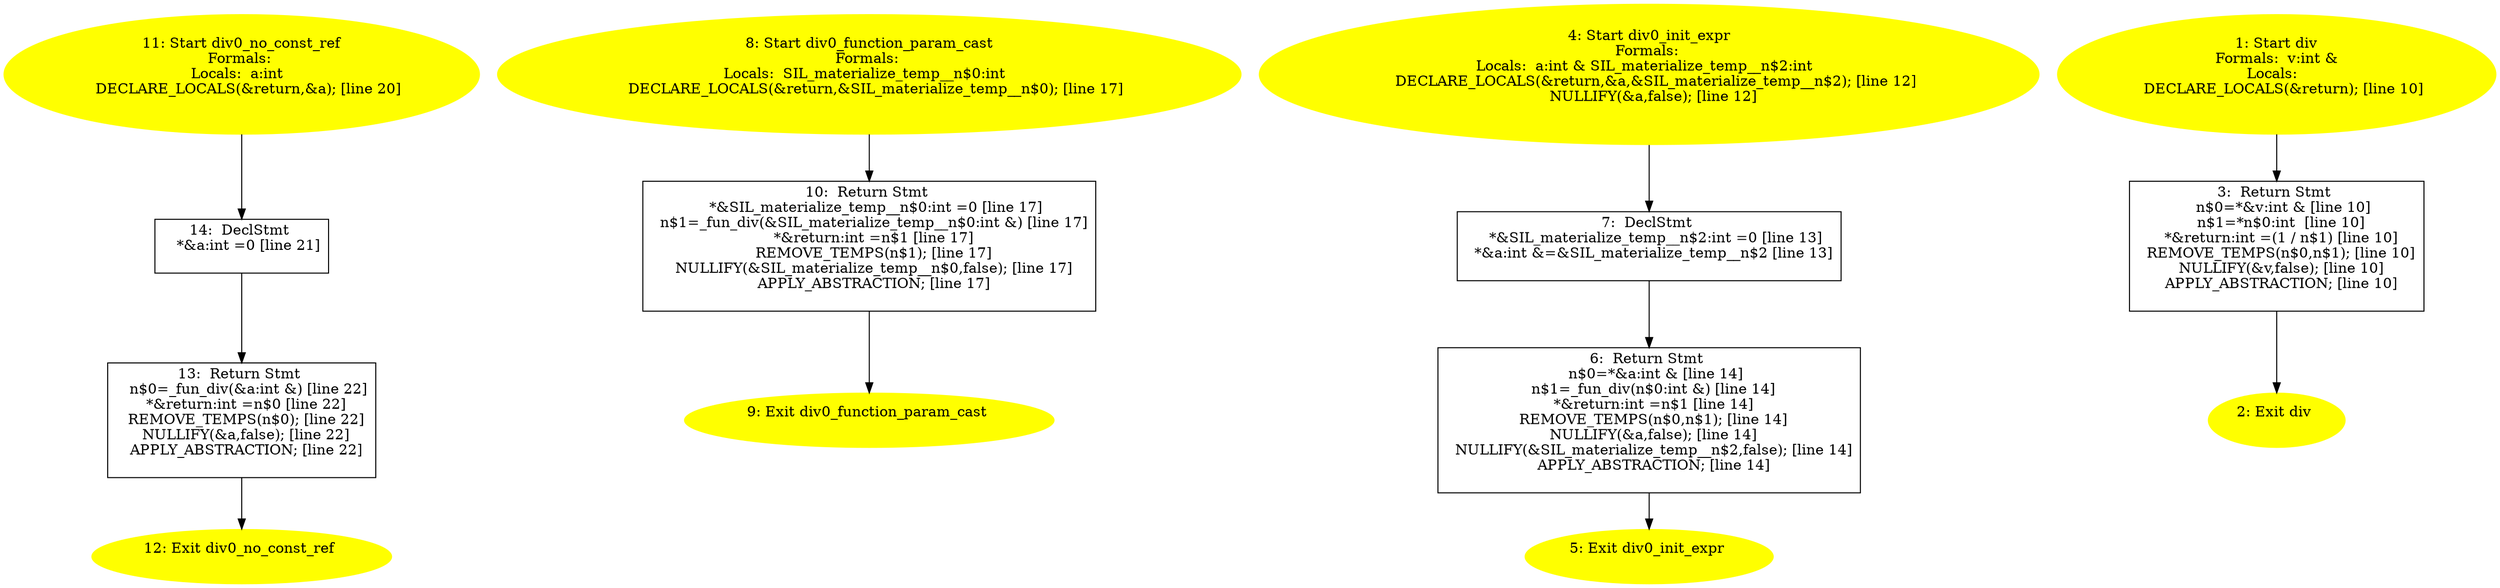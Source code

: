 digraph iCFG {
14 [label="14:  DeclStmt \n   *&a:int =0 [line 21]\n " shape="box"]
	

	 14 -> 13 ;
13 [label="13:  Return Stmt \n   n$0=_fun_div(&a:int &) [line 22]\n  *&return:int =n$0 [line 22]\n  REMOVE_TEMPS(n$0); [line 22]\n  NULLIFY(&a,false); [line 22]\n  APPLY_ABSTRACTION; [line 22]\n " shape="box"]
	

	 13 -> 12 ;
12 [label="12: Exit div0_no_const_ref \n  " color=yellow style=filled]
	

11 [label="11: Start div0_no_const_ref\nFormals: \nLocals:  a:int  \n   DECLARE_LOCALS(&return,&a); [line 20]\n " color=yellow style=filled]
	

	 11 -> 14 ;
10 [label="10:  Return Stmt \n   *&SIL_materialize_temp__n$0:int =0 [line 17]\n  n$1=_fun_div(&SIL_materialize_temp__n$0:int &) [line 17]\n  *&return:int =n$1 [line 17]\n  REMOVE_TEMPS(n$1); [line 17]\n  NULLIFY(&SIL_materialize_temp__n$0,false); [line 17]\n  APPLY_ABSTRACTION; [line 17]\n " shape="box"]
	

	 10 -> 9 ;
9 [label="9: Exit div0_function_param_cast \n  " color=yellow style=filled]
	

8 [label="8: Start div0_function_param_cast\nFormals: \nLocals:  SIL_materialize_temp__n$0:int  \n   DECLARE_LOCALS(&return,&SIL_materialize_temp__n$0); [line 17]\n " color=yellow style=filled]
	

	 8 -> 10 ;
7 [label="7:  DeclStmt \n   *&SIL_materialize_temp__n$2:int =0 [line 13]\n  *&a:int &=&SIL_materialize_temp__n$2 [line 13]\n " shape="box"]
	

	 7 -> 6 ;
6 [label="6:  Return Stmt \n   n$0=*&a:int & [line 14]\n  n$1=_fun_div(n$0:int &) [line 14]\n  *&return:int =n$1 [line 14]\n  REMOVE_TEMPS(n$0,n$1); [line 14]\n  NULLIFY(&a,false); [line 14]\n  NULLIFY(&SIL_materialize_temp__n$2,false); [line 14]\n  APPLY_ABSTRACTION; [line 14]\n " shape="box"]
	

	 6 -> 5 ;
5 [label="5: Exit div0_init_expr \n  " color=yellow style=filled]
	

4 [label="4: Start div0_init_expr\nFormals: \nLocals:  a:int & SIL_materialize_temp__n$2:int  \n   DECLARE_LOCALS(&return,&a,&SIL_materialize_temp__n$2); [line 12]\n  NULLIFY(&a,false); [line 12]\n " color=yellow style=filled]
	

	 4 -> 7 ;
3 [label="3:  Return Stmt \n   n$0=*&v:int & [line 10]\n  n$1=*n$0:int  [line 10]\n  *&return:int =(1 / n$1) [line 10]\n  REMOVE_TEMPS(n$0,n$1); [line 10]\n  NULLIFY(&v,false); [line 10]\n  APPLY_ABSTRACTION; [line 10]\n " shape="box"]
	

	 3 -> 2 ;
2 [label="2: Exit div \n  " color=yellow style=filled]
	

1 [label="1: Start div\nFormals:  v:int &\nLocals:  \n   DECLARE_LOCALS(&return); [line 10]\n " color=yellow style=filled]
	

	 1 -> 3 ;
}
